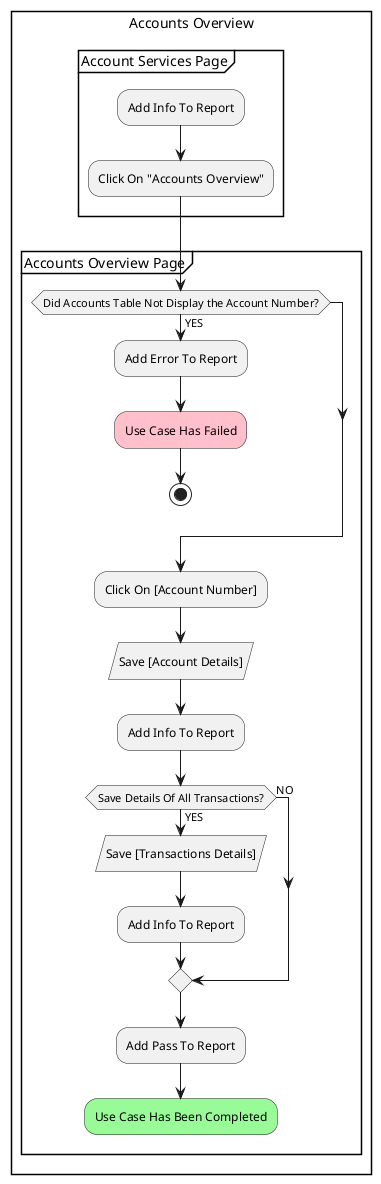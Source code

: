 @startuml ACCOUNTS_OVERVIEW_E2E
rectangle "Accounts Overview" {
    partition "Account Services Page" {
        :Add Info To Report;
        :Click On "Accounts Overview";
    }
    partition "Accounts Overview Page" {
        if (Did Accounts Table Not Display the Account Number?) then (YES)
            :Add Error To Report;
            #pink:Use Case Has Failed;
            stop
        endif
        :Click On [Account Number];
        :Save [Account Details]; <<save>>
        :Add Info To Report;
        if (Save Details Of All Transactions?) then (YES)
            :Save [Transactions Details]; <<save>>
            :Add Info To Report;
        else (NO)
        endif
        :Add Pass To Report;
        #palegreen:Use Case Has Been Completed;
    }
}
@enduml